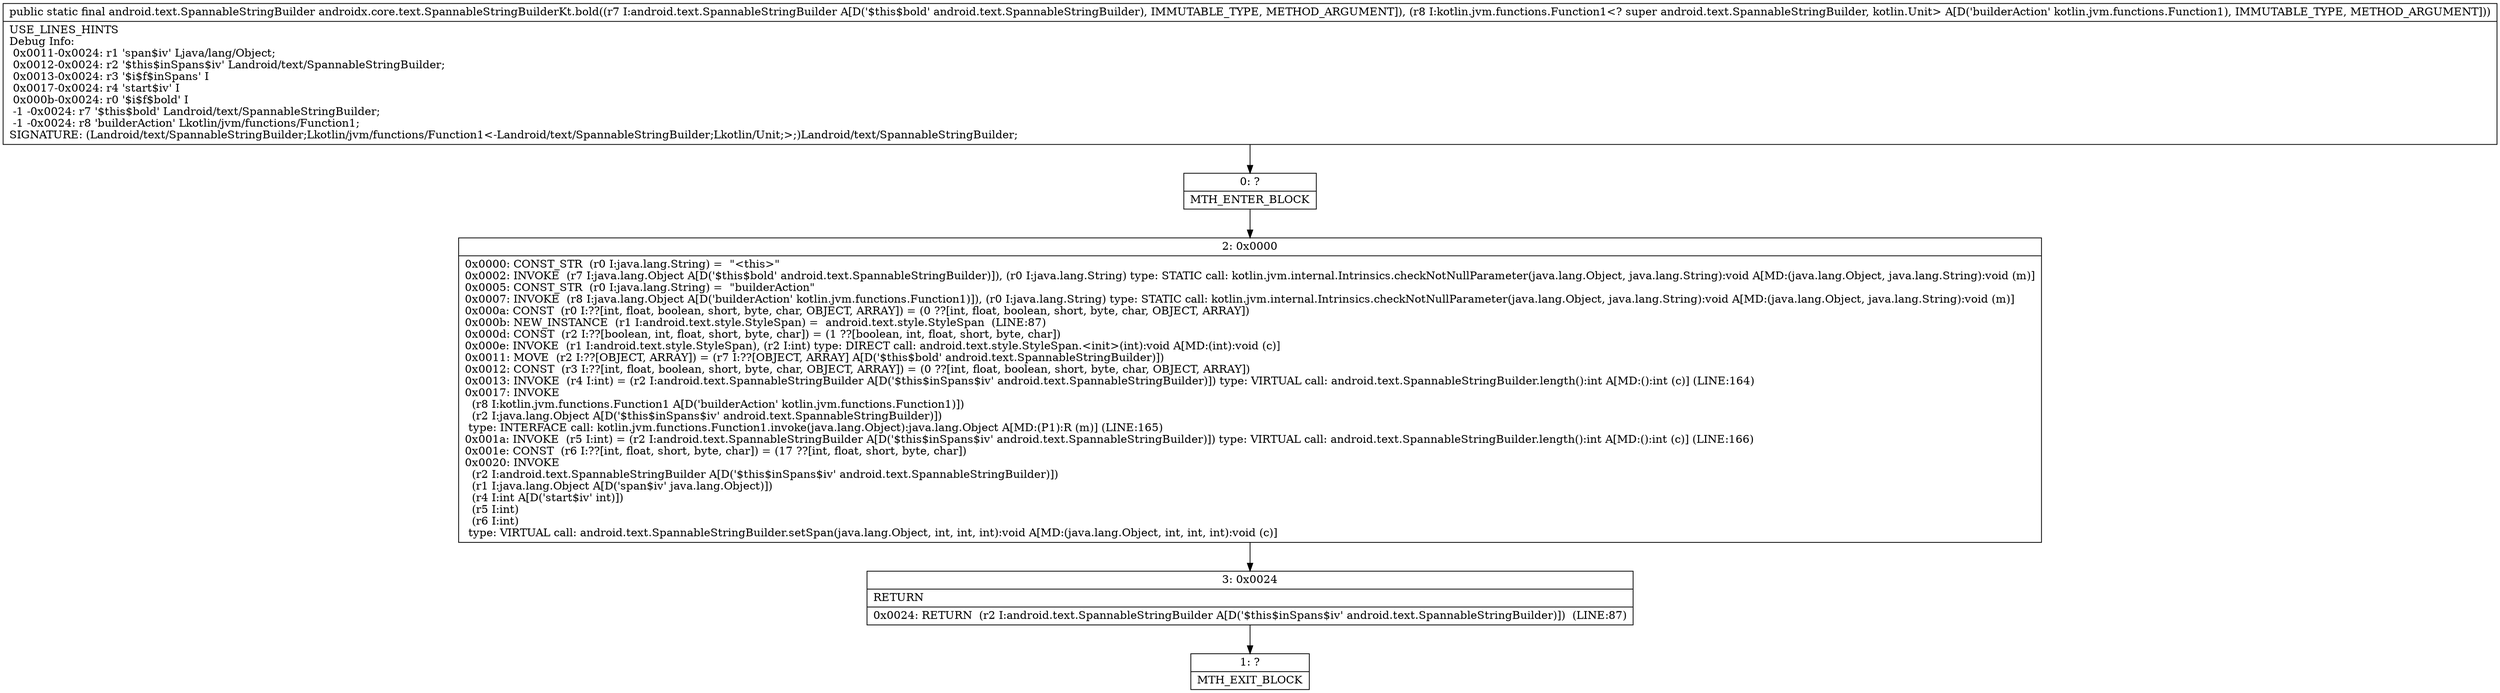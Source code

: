 digraph "CFG forandroidx.core.text.SpannableStringBuilderKt.bold(Landroid\/text\/SpannableStringBuilder;Lkotlin\/jvm\/functions\/Function1;)Landroid\/text\/SpannableStringBuilder;" {
Node_0 [shape=record,label="{0\:\ ?|MTH_ENTER_BLOCK\l}"];
Node_2 [shape=record,label="{2\:\ 0x0000|0x0000: CONST_STR  (r0 I:java.lang.String) =  \"\<this\>\" \l0x0002: INVOKE  (r7 I:java.lang.Object A[D('$this$bold' android.text.SpannableStringBuilder)]), (r0 I:java.lang.String) type: STATIC call: kotlin.jvm.internal.Intrinsics.checkNotNullParameter(java.lang.Object, java.lang.String):void A[MD:(java.lang.Object, java.lang.String):void (m)]\l0x0005: CONST_STR  (r0 I:java.lang.String) =  \"builderAction\" \l0x0007: INVOKE  (r8 I:java.lang.Object A[D('builderAction' kotlin.jvm.functions.Function1)]), (r0 I:java.lang.String) type: STATIC call: kotlin.jvm.internal.Intrinsics.checkNotNullParameter(java.lang.Object, java.lang.String):void A[MD:(java.lang.Object, java.lang.String):void (m)]\l0x000a: CONST  (r0 I:??[int, float, boolean, short, byte, char, OBJECT, ARRAY]) = (0 ??[int, float, boolean, short, byte, char, OBJECT, ARRAY]) \l0x000b: NEW_INSTANCE  (r1 I:android.text.style.StyleSpan) =  android.text.style.StyleSpan  (LINE:87)\l0x000d: CONST  (r2 I:??[boolean, int, float, short, byte, char]) = (1 ??[boolean, int, float, short, byte, char]) \l0x000e: INVOKE  (r1 I:android.text.style.StyleSpan), (r2 I:int) type: DIRECT call: android.text.style.StyleSpan.\<init\>(int):void A[MD:(int):void (c)]\l0x0011: MOVE  (r2 I:??[OBJECT, ARRAY]) = (r7 I:??[OBJECT, ARRAY] A[D('$this$bold' android.text.SpannableStringBuilder)]) \l0x0012: CONST  (r3 I:??[int, float, boolean, short, byte, char, OBJECT, ARRAY]) = (0 ??[int, float, boolean, short, byte, char, OBJECT, ARRAY]) \l0x0013: INVOKE  (r4 I:int) = (r2 I:android.text.SpannableStringBuilder A[D('$this$inSpans$iv' android.text.SpannableStringBuilder)]) type: VIRTUAL call: android.text.SpannableStringBuilder.length():int A[MD:():int (c)] (LINE:164)\l0x0017: INVOKE  \l  (r8 I:kotlin.jvm.functions.Function1 A[D('builderAction' kotlin.jvm.functions.Function1)])\l  (r2 I:java.lang.Object A[D('$this$inSpans$iv' android.text.SpannableStringBuilder)])\l type: INTERFACE call: kotlin.jvm.functions.Function1.invoke(java.lang.Object):java.lang.Object A[MD:(P1):R (m)] (LINE:165)\l0x001a: INVOKE  (r5 I:int) = (r2 I:android.text.SpannableStringBuilder A[D('$this$inSpans$iv' android.text.SpannableStringBuilder)]) type: VIRTUAL call: android.text.SpannableStringBuilder.length():int A[MD:():int (c)] (LINE:166)\l0x001e: CONST  (r6 I:??[int, float, short, byte, char]) = (17 ??[int, float, short, byte, char]) \l0x0020: INVOKE  \l  (r2 I:android.text.SpannableStringBuilder A[D('$this$inSpans$iv' android.text.SpannableStringBuilder)])\l  (r1 I:java.lang.Object A[D('span$iv' java.lang.Object)])\l  (r4 I:int A[D('start$iv' int)])\l  (r5 I:int)\l  (r6 I:int)\l type: VIRTUAL call: android.text.SpannableStringBuilder.setSpan(java.lang.Object, int, int, int):void A[MD:(java.lang.Object, int, int, int):void (c)]\l}"];
Node_3 [shape=record,label="{3\:\ 0x0024|RETURN\l|0x0024: RETURN  (r2 I:android.text.SpannableStringBuilder A[D('$this$inSpans$iv' android.text.SpannableStringBuilder)])  (LINE:87)\l}"];
Node_1 [shape=record,label="{1\:\ ?|MTH_EXIT_BLOCK\l}"];
MethodNode[shape=record,label="{public static final android.text.SpannableStringBuilder androidx.core.text.SpannableStringBuilderKt.bold((r7 I:android.text.SpannableStringBuilder A[D('$this$bold' android.text.SpannableStringBuilder), IMMUTABLE_TYPE, METHOD_ARGUMENT]), (r8 I:kotlin.jvm.functions.Function1\<? super android.text.SpannableStringBuilder, kotlin.Unit\> A[D('builderAction' kotlin.jvm.functions.Function1), IMMUTABLE_TYPE, METHOD_ARGUMENT]))  | USE_LINES_HINTS\lDebug Info:\l  0x0011\-0x0024: r1 'span$iv' Ljava\/lang\/Object;\l  0x0012\-0x0024: r2 '$this$inSpans$iv' Landroid\/text\/SpannableStringBuilder;\l  0x0013\-0x0024: r3 '$i$f$inSpans' I\l  0x0017\-0x0024: r4 'start$iv' I\l  0x000b\-0x0024: r0 '$i$f$bold' I\l  \-1 \-0x0024: r7 '$this$bold' Landroid\/text\/SpannableStringBuilder;\l  \-1 \-0x0024: r8 'builderAction' Lkotlin\/jvm\/functions\/Function1;\lSIGNATURE: (Landroid\/text\/SpannableStringBuilder;Lkotlin\/jvm\/functions\/Function1\<\-Landroid\/text\/SpannableStringBuilder;Lkotlin\/Unit;\>;)Landroid\/text\/SpannableStringBuilder;\l}"];
MethodNode -> Node_0;Node_0 -> Node_2;
Node_2 -> Node_3;
Node_3 -> Node_1;
}

